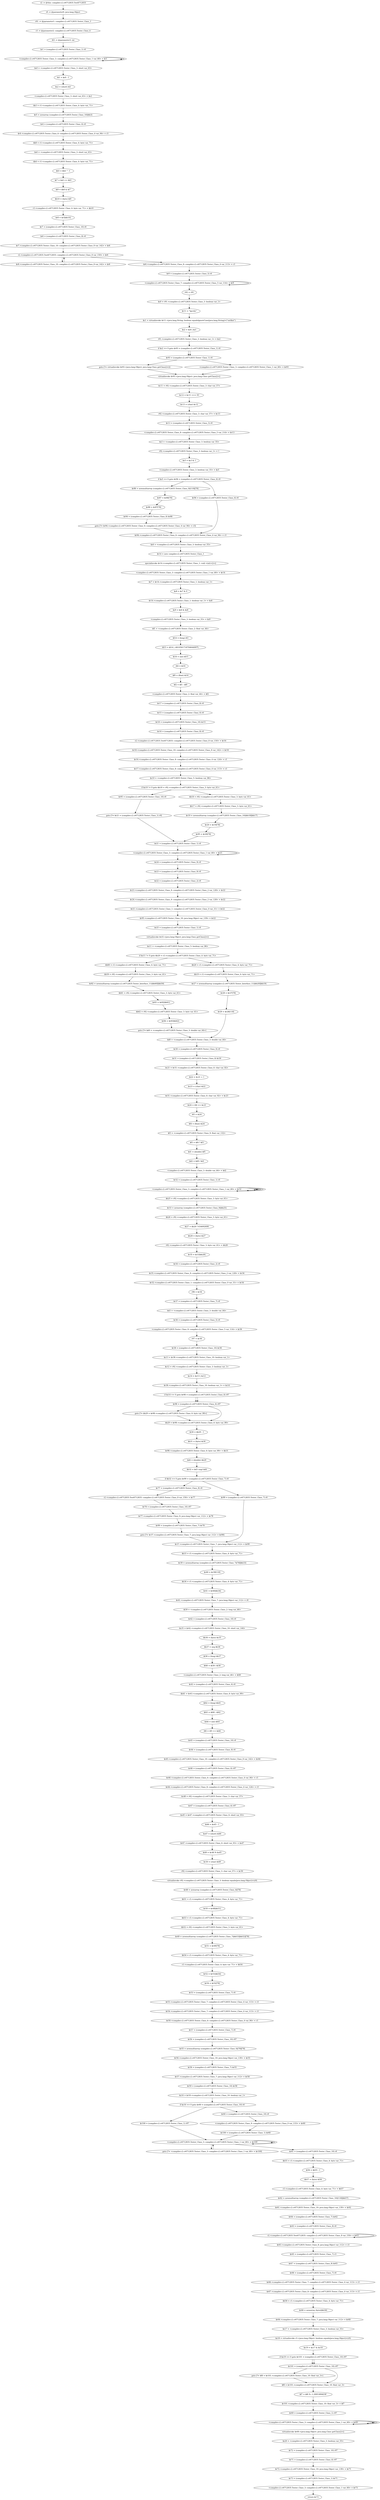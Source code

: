 digraph "unitGraph" {
    "r2 := @this: compiler.c2.cr6712835.Test6712835"
    "r0 := @parameter0: java.lang.Object"
    "r91 := @parameter1: compiler.c2.cr6712835.Tester_Class_3"
    "r3 := @parameter2: compiler.c2.cr6712835.Tester_Class_4"
    "i63 := @parameter3: int"
    "$r1 = (compiler.c2.cr6712835.Tester_Class_1) r0"
    "<compiler.c2.cr6712835.Tester_Class_3: compiler.c2.cr6712835.Tester_Class_1 var_60> = $r1"
    "$s0 = <compiler.c2.cr6712835.Tester_Class_3: short var_63>"
    "$i1 = $s0 - 1"
    "$s2 = (short) $i1"
    "<compiler.c2.cr6712835.Tester_Class_3: short var_63> = $s2"
    "$b3 = r3.<compiler.c2.cr6712835.Tester_Class_4: byte var_71>"
    "$r5 = newarray (compiler.c2.cr6712835.Tester_Class_10)[$b3]"
    "$r4 = (compiler.c2.cr6712835.Tester_Class_6) r0"
    "$r4.<compiler.c2.cr6712835.Tester_Class_6: compiler.c2.cr6712835.Tester_Class_4 var_94> = r3"
    "$b8 = r3.<compiler.c2.cr6712835.Tester_Class_4: byte var_71>"
    "$s6 = <compiler.c2.cr6712835.Tester_Class_3: short var_63>"
    "$b4 = r3.<compiler.c2.cr6712835.Tester_Class_4: byte var_71>"
    "$b5 = $b4 ^ -1"
    "$i7 = $s6 << $b5"
    "$i9 = $b8 & $i7"
    "$b10 = (byte) $i9"
    "r3.<compiler.c2.cr6712835.Tester_Class_4: byte var_71> = $b10"
    "$r8 = $r5[$b10]"
    "$r7 = (compiler.c2.cr6712835.Tester_Class_10) r0"
    "$r6 = (compiler.c2.cr6712835.Tester_Class_8) r0"
    "$r7.<compiler.c2.cr6712835.Tester_Class_10: compiler.c2.cr6712835.Tester_Class_8 var_142> = $r6"
    "r2.<compiler.c2.cr6712835.Test6712835: compiler.c2.cr6712835.Tester_Class_8 var_150> = $r6"
    "$r8.<compiler.c2.cr6712835.Tester_Class_10: compiler.c2.cr6712835.Tester_Class_8 var_142> = $r6"
    "$r6.<compiler.c2.cr6712835.Tester_Class_8: compiler.c2.cr6712835.Tester_Class_4 var_113> = r3"
    "$r9 = (compiler.c2.cr6712835.Tester_Class_5) r0"
    "<compiler.c2.cr6712835.Tester_Class_7: compiler.c2.cr6712835.Tester_Class_5 var_114> = $r9"
    "r92 = r91"
    "$z0 = r91.<compiler.c2.cr6712835.Tester_Class_3: boolean var_1>"
    "$r11 = \"lgcrda\""
    "$z1 = virtualinvoke $r11.<java.lang.String: boolean equalsIgnoreCase(java.lang.String)>(\"ontlkst\")"
    "$z2 = $z0 | $z1"
    "r91.<compiler.c2.cr6712835.Tester_Class_3: boolean var_1> = $z2"
    "if $z2 == 0 goto $r93 = (compiler.c2.cr6712835.Tester_Class_1) r0"
    "$r93 = (compiler.c2.cr6712835.Tester_Class_1) r0"
    "goto [?= virtualinvoke $r93.<java.lang.Object: java.lang.Class getClass()>()]"
    "<compiler.c2.cr6712835.Tester_Class_3: compiler.c2.cr6712835.Tester_Class_1 var_60> = $r93"
    "virtualinvoke $r93.<java.lang.Object: java.lang.Class getClass()>()"
    "$c11 = r92.<compiler.c2.cr6712835.Tester_Class_3: char var_57>"
    "$c12 = $c11 >>> 93"
    "$c13 = (char) $c12"
    "r92.<compiler.c2.cr6712835.Tester_Class_3: char var_57> = $c13"
    "$r13 = (compiler.c2.cr6712835.Tester_Class_5) r0"
    "<compiler.c2.cr6712835.Tester_Class_8: compiler.c2.cr6712835.Tester_Class_5 var_114> = $r13"
    "$z3 = <compiler.c2.cr6712835.Tester_Class_3: boolean var_55>"
    "r92.<compiler.c2.cr6712835.Tester_Class_3: boolean var_1> = 1"
    "$z5 = $z3 & 1"
    "<compiler.c2.cr6712835.Tester_Class_3: boolean var_55> = $z5"
    "if $z5 == 0 goto $r94 = (compiler.c2.cr6712835.Tester_Class_6) r0"
    "$r86 = newmultiarray (compiler.c2.cr6712835.Tester_Class_0)[118][78]"
    "$r87 = $r86[78]"
    "$r88 = $r87[78]"
    "$r94 = (compiler.c2.cr6712835.Tester_Class_6) $r88"
    "goto [?= $r94.<compiler.c2.cr6712835.Tester_Class_6: compiler.c2.cr6712835.Tester_Class_4 var_94> = r3]"
    "$r94 = (compiler.c2.cr6712835.Tester_Class_6) r0"
    "$r94.<compiler.c2.cr6712835.Tester_Class_6: compiler.c2.cr6712835.Tester_Class_4 var_94> = r3"
    "$z6 = <compiler.c2.cr6712835.Tester_Class_3: boolean var_55>"
    "$r14 = new compiler.c2.cr6712835.Tester_Class_1"
    "specialinvoke $r14.<compiler.c2.cr6712835.Tester_Class_1: void <init>()>()"
    "<compiler.c2.cr6712835.Tester_Class_3: compiler.c2.cr6712835.Tester_Class_1 var_60> = $r14"
    "$z7 = $r14.<compiler.c2.cr6712835.Tester_Class_1: boolean var_1>"
    "$z8 = $z7 & 0"
    "$r14.<compiler.c2.cr6712835.Tester_Class_1: boolean var_1> = $z8"
    "$z9 = $z6 & $z8"
    "<compiler.c2.cr6712835.Tester_Class_3: boolean var_55> = $z9"
    "$f1 = <compiler.c2.cr6712835.Tester_Class_2: float var_44>"
    "$l14 = (long) i63"
    "$l15 = $l14 | -6610561718704644097L"
    "$i16 = (int) $l15"
    "i64 = $i16"
    "$f0 = (float) $i16"
    "$f2 = $f1 - $f0"
    "<compiler.c2.cr6712835.Tester_Class_2: float var_44> = $f2"
    "$r17 = (compiler.c2.cr6712835.Tester_Class_8) r0"
    "$r15 = (compiler.c2.cr6712835.Tester_Class_0) r0"
    "$r18 = (compiler.c2.cr6712835.Tester_Class_10) $r15"
    "$r16 = (compiler.c2.cr6712835.Tester_Class_8) r0"
    "r2.<compiler.c2.cr6712835.Test6712835: compiler.c2.cr6712835.Tester_Class_8 var_150> = $r16"
    "$r18.<compiler.c2.cr6712835.Tester_Class_10: compiler.c2.cr6712835.Tester_Class_8 var_142> = $r16"
    "$r16.<compiler.c2.cr6712835.Tester_Class_8: compiler.c2.cr6712835.Tester_Class_4 var_124> = r3"
    "$r17.<compiler.c2.cr6712835.Tester_Class_8: compiler.c2.cr6712835.Tester_Class_4 var_113> = r3"
    "$z10 = <compiler.c2.cr6712835.Tester_Class_5: boolean var_86>"
    "if $z10 != 0 goto $b18 = r92.<compiler.c2.cr6712835.Tester_Class_3: byte var_61>"
    "$r95 = (compiler.c2.cr6712835.Tester_Class_10) r0"
    "goto [?= $r21 = (compiler.c2.cr6712835.Tester_Class_1) r0]"
    "$b18 = r92.<compiler.c2.cr6712835.Tester_Class_3: byte var_61>"
    "$b17 = r92.<compiler.c2.cr6712835.Tester_Class_3: byte var_61>"
    "$r19 = newmultiarray (compiler.c2.cr6712835.Tester_Class_10)[$b18][$b17]"
    "$r20 = $r19[78]"
    "$r95 = $r20[78]"
    "$r21 = (compiler.c2.cr6712835.Tester_Class_1) r0"
    "<compiler.c2.cr6712835.Tester_Class_3: compiler.c2.cr6712835.Tester_Class_1 var_60> = $r21"
    "$r24 = (compiler.c2.cr6712835.Tester_Class_9) r0"
    "$r23 = (compiler.c2.cr6712835.Tester_Class_9) r0"
    "$r22 = (compiler.c2.cr6712835.Tester_Class_2) r0"
    "$r23.<compiler.c2.cr6712835.Tester_Class_9: compiler.c2.cr6712835.Tester_Class_2 var_128> = $r22"
    "$r24.<compiler.c2.cr6712835.Tester_Class_9: compiler.c2.cr6712835.Tester_Class_2 var_128> = $r22"
    "$r21.<compiler.c2.cr6712835.Tester_Class_1: compiler.c2.cr6712835.Tester_Class_0 var_31> = $r22"
    "$r95.<compiler.c2.cr6712835.Tester_Class_10: java.lang.Object var_139> = $r22"
    "$r25 = (compiler.c2.cr6712835.Tester_Class_1) r0"
    "virtualinvoke $r25.<java.lang.Object: java.lang.Class getClass()>()"
    "$z11 = <compiler.c2.cr6712835.Tester_Class_5: boolean var_86>"
    "if $z11 != 0 goto $b20 = r3.<compiler.c2.cr6712835.Tester_Class_4: byte var_71>"
    "$b60 = r3.<compiler.c2.cr6712835.Tester_Class_4: byte var_71>"
    "$b59 = r92.<compiler.c2.cr6712835.Tester_Class_3: byte var_61>"
    "$r82 = newmultiarray (compiler.c2.cr6712835.Tester_Interface_11)[$b60][$b59]"
    "$b61 = r92.<compiler.c2.cr6712835.Tester_Class_3: byte var_61>"
    "$r83 = $r82[$b61]"
    "$b62 = r92.<compiler.c2.cr6712835.Tester_Class_3: byte var_61>"
    "$r84 = $r83[$b62]"
    "goto [?= $d0 = <compiler.c2.cr6712835.Tester_Class_3: double var_64>]"
    "$b20 = r3.<compiler.c2.cr6712835.Tester_Class_4: byte var_71>"
    "$b19 = r3.<compiler.c2.cr6712835.Tester_Class_4: byte var_71>"
    "$r27 = newmultiarray (compiler.c2.cr6712835.Tester_Interface_11)[$b20][$b19]"
    "$r28 = $r27[78]"
    "$r29 = $r28[118]"
    "$d0 = <compiler.c2.cr6712835.Tester_Class_3: double var_64>"
    "$r30 = (compiler.c2.cr6712835.Tester_Class_0) r0"
    "$r31 = (compiler.c2.cr6712835.Tester_Class_6) $r30"
    "$c21 = $r31.<compiler.c2.cr6712835.Tester_Class_6: char var_92>"
    "$i22 = $c21 + 1"
    "$c23 = (char) $i22"
    "$r31.<compiler.c2.cr6712835.Tester_Class_6: char var_92> = $c23"
    "$i24 = i64 >> $c23"
    "i65 = $i24"
    "$f4 = (float) $i24"
    "$f3 = <compiler.c2.cr6712835.Tester_Class_9: float var_132>"
    "$f5 = $f4 * $f3"
    "$d1 = (double) $f5"
    "$d2 = $d0 / $d1"
    "<compiler.c2.cr6712835.Tester_Class_3: double var_64> = $d2"
    "$r32 = (compiler.c2.cr6712835.Tester_Class_1) r0"
    "<compiler.c2.cr6712835.Tester_Class_3: compiler.c2.cr6712835.Tester_Class_1 var_60> = $r32"
    "$b25 = r92.<compiler.c2.cr6712835.Tester_Class_3: byte var_61>"
    "$r33 = newarray (compiler.c2.cr6712835.Tester_Class_9)[$b25]"
    "$b26 = r92.<compiler.c2.cr6712835.Tester_Class_3: byte var_61>"
    "$i27 = $b26 * 634692606"
    "$b28 = (byte) $i27"
    "r92.<compiler.c2.cr6712835.Tester_Class_3: byte var_61> = $b28"
    "$r35 = $r33[$b28]"
    "$r34 = (compiler.c2.cr6712835.Tester_Class_2) r0"
    "$r35.<compiler.c2.cr6712835.Tester_Class_9: compiler.c2.cr6712835.Tester_Class_2 var_128> = $r34"
    "$r32.<compiler.c2.cr6712835.Tester_Class_1: compiler.c2.cr6712835.Tester_Class_0 var_31> = $r34"
    "r96 = $r34"
    "$r37 = (compiler.c2.cr6712835.Tester_Class_7) r0"
    "$d3 = <compiler.c2.cr6712835.Tester_Class_3: double var_64>"
    "$r36 = (compiler.c2.cr6712835.Tester_Class_5) r0"
    "<compiler.c2.cr6712835.Tester_Class_8: compiler.c2.cr6712835.Tester_Class_5 var_114> = $r36"
    "r97 = $r36"
    "$r38 = (compiler.c2.cr6712835.Tester_Class_10) $r36"
    "$z13 = $r38.<compiler.c2.cr6712835.Tester_Class_10: boolean var_1>"
    "$z12 = r92.<compiler.c2.cr6712835.Tester_Class_3: boolean var_1>"
    "$z14 = $z13 | $z12"
    "$r38.<compiler.c2.cr6712835.Tester_Class_10: boolean var_1> = $z14"
    "if $z14 == 0 goto $r98 = (compiler.c2.cr6712835.Tester_Class_6) r97"
    "$r98 = (compiler.c2.cr6712835.Tester_Class_6) r97"
    "goto [?= $b29 = $r98.<compiler.c2.cr6712835.Tester_Class_6: byte var_99>]"
    "$b29 = $r98.<compiler.c2.cr6712835.Tester_Class_6: byte var_99>"
    "$i30 = $b29 - 1"
    "$b31 = (byte) $i30"
    "$r98.<compiler.c2.cr6712835.Tester_Class_6: byte var_99> = $b31"
    "$d4 = (double) $b29"
    "$b32 = $d3 cmpl $d4"
    "if $b32 == 0 goto $r99 = (compiler.c2.cr6712835.Tester_Class_7) r0"
    "$r77 = (compiler.c2.cr6712835.Tester_Class_8) r0"
    "r2.<compiler.c2.cr6712835.Test6712835: compiler.c2.cr6712835.Tester_Class_8 var_150> = $r77"
    "$r78 = (compiler.c2.cr6712835.Tester_Class_10) r97"
    "$r77.<compiler.c2.cr6712835.Tester_Class_8: java.lang.Object var_112> = $r78"
    "$r99 = (compiler.c2.cr6712835.Tester_Class_7) $r78"
    "goto [?= $r37.<compiler.c2.cr6712835.Tester_Class_7: java.lang.Object var_112> = $r99]"
    "$r99 = (compiler.c2.cr6712835.Tester_Class_7) r0"
    "$r37.<compiler.c2.cr6712835.Tester_Class_7: java.lang.Object var_112> = $r99"
    "$b33 = r3.<compiler.c2.cr6712835.Tester_Class_4: byte var_71>"
    "$r39 = newmultiarray (compiler.c2.cr6712835.Tester_Class_7)[78][$b33]"
    "$r40 = $r39[118]"
    "$b34 = r3.<compiler.c2.cr6712835.Tester_Class_4: byte var_71>"
    "$r41 = $r40[$b34]"
    "$r41.<compiler.c2.cr6712835.Tester_Class_7: java.lang.Object var_112> = r0"
    "$l39 = <compiler.c2.cr6712835.Tester_Class_2: long var_46>"
    "$r42 = (compiler.c2.cr6712835.Tester_Class_10) r0"
    "$s35 = $r42.<compiler.c2.cr6712835.Tester_Class_10: short var_144>"
    "$b36 = (byte) $s35"
    "$b37 = neg $b36"
    "$l38 = (long) $b37"
    "$l40 = $l39 / $l38"
    "<compiler.c2.cr6712835.Tester_Class_2: long var_46> = $l40"
    "$r43 = (compiler.c2.cr6712835.Tester_Class_6) r0"
    "$b41 = $r43.<compiler.c2.cr6712835.Tester_Class_6: byte var_99>"
    "$l42 = (long) $b41"
    "$l43 = $l40 - $l42"
    "$i44 = (int) $l43"
    "i66 = i65 << $i44"
    "$r45 = (compiler.c2.cr6712835.Tester_Class_10) r0"
    "$r44 = (compiler.c2.cr6712835.Tester_Class_8) r0"
    "$r45.<compiler.c2.cr6712835.Tester_Class_10: compiler.c2.cr6712835.Tester_Class_8 var_142> = $r44"
    "$r46 = (compiler.c2.cr6712835.Tester_Class_6) r97"
    "$r46.<compiler.c2.cr6712835.Tester_Class_6: compiler.c2.cr6712835.Tester_Class_4 var_94> = r3"
    "$r44.<compiler.c2.cr6712835.Tester_Class_8: compiler.c2.cr6712835.Tester_Class_4 var_124> = r3"
    "$c48 = r92.<compiler.c2.cr6712835.Tester_Class_3: char var_57>"
    "$r47 = (compiler.c2.cr6712835.Tester_Class_6) r97"
    "$s45 = $r47.<compiler.c2.cr6712835.Tester_Class_6: short var_93>"
    "$i46 = $s45 - 1"
    "$s47 = (short) $i46"
    "$r47.<compiler.c2.cr6712835.Tester_Class_6: short var_93> = $s47"
    "$i49 = $c48 % $s45"
    "$c50 = (char) $i49"
    "r92.<compiler.c2.cr6712835.Tester_Class_3: char var_57> = $c50"
    "virtualinvoke r92.<compiler.c2.cr6712835.Tester_Class_3: boolean equals(java.lang.Object)>(r0)"
    "$r48 = newarray (compiler.c2.cr6712835.Tester_Class_6)[78]"
    "$b51 = r3.<compiler.c2.cr6712835.Tester_Class_4: byte var_71>"
    "$r50 = $r48[$b51]"
    "$b53 = r3.<compiler.c2.cr6712835.Tester_Class_4: byte var_71>"
    "$b52 = r92.<compiler.c2.cr6712835.Tester_Class_3: byte var_61>"
    "$r49 = newmultiarray (compiler.c2.cr6712835.Tester_Class_7)[$b53][$b52][78]"
    "$r51 = $r49[78]"
    "$b54 = r3.<compiler.c2.cr6712835.Tester_Class_4: byte var_71>"
    "r3.<compiler.c2.cr6712835.Tester_Class_4: byte var_71> = $b54"
    "$r52 = $r51[$b54]"
    "$r54 = $r52[78]"
    "$r53 = (compiler.c2.cr6712835.Tester_Class_7) r0"
    "$r53.<compiler.c2.cr6712835.Tester_Class_7: compiler.c2.cr6712835.Tester_Class_4 var_113> = r3"
    "$r54.<compiler.c2.cr6712835.Tester_Class_7: compiler.c2.cr6712835.Tester_Class_4 var_113> = r3"
    "$r50.<compiler.c2.cr6712835.Tester_Class_6: compiler.c2.cr6712835.Tester_Class_4 var_94> = r3"
    "$r57 = (compiler.c2.cr6712835.Tester_Class_7) r0"
    "$r56 = (compiler.c2.cr6712835.Tester_Class_10) r97"
    "$r55 = newmultiarray (compiler.c2.cr6712835.Tester_Class_6)[78][78]"
    "$r56.<compiler.c2.cr6712835.Tester_Class_10: java.lang.Object var_139> = $r55"
    "$r58 = (compiler.c2.cr6712835.Tester_Class_7) $r55"
    "$r57.<compiler.c2.cr6712835.Tester_Class_7: java.lang.Object var_112> = $r58"
    "$r59 = (compiler.c2.cr6712835.Tester_Class_10) $r58"
    "$z16 = $r59.<compiler.c2.cr6712835.Tester_Class_10: boolean var_1>"
    "if $z16 == 0 goto $r60 = (compiler.c2.cr6712835.Tester_Class_10) r0"
    "$r100 = (compiler.c2.cr6712835.Tester_Class_1) r97"
    "<compiler.c2.cr6712835.Tester_Class_3: compiler.c2.cr6712835.Tester_Class_1 var_60> = $r100"
    "goto [?= <compiler.c2.cr6712835.Tester_Class_3: compiler.c2.cr6712835.Tester_Class_1 var_60> = $r100]"
    "$r60 = (compiler.c2.cr6712835.Tester_Class_10) r0"
    "<compiler.c2.cr6712835.Tester_Class_9: compiler.c2.cr6712835.Tester_Class_0 var_133> = $r60"
    "$r100 = (compiler.c2.cr6712835.Tester_Class_1) $r60"
    "$r61 = (compiler.c2.cr6712835.Tester_Class_10) r0"
    "$b55 = r3.<compiler.c2.cr6712835.Tester_Class_4: byte var_71>"
    "$i56 = $b55 - 1"
    "$b57 = (byte) $i56"
    "r3.<compiler.c2.cr6712835.Tester_Class_4: byte var_71> = $b57"
    "$r62 = newmultiarray (compiler.c2.cr6712835.Tester_Class_10)[118][$b57]"
    "$r61.<compiler.c2.cr6712835.Tester_Class_10: java.lang.Object var_139> = $r62"
    "$r64 = (compiler.c2.cr6712835.Tester_Class_7) $r62"
    "$r63 = (compiler.c2.cr6712835.Tester_Class_8) r0"
    "r2.<compiler.c2.cr6712835.Test6712835: compiler.c2.cr6712835.Tester_Class_8 var_150> = $r63"
    "$r63.<compiler.c2.cr6712835.Tester_Class_8: java.lang.Object var_112> = r3"
    "$r65 = (compiler.c2.cr6712835.Tester_Class_7) r3"
    "$r67 = (compiler.c2.cr6712835.Tester_Class_8) $r65"
    "$r66 = (compiler.c2.cr6712835.Tester_Class_7) r0"
    "$r66.<compiler.c2.cr6712835.Tester_Class_7: compiler.c2.cr6712835.Tester_Class_4 var_113> = r3"
    "$r67.<compiler.c2.cr6712835.Tester_Class_8: compiler.c2.cr6712835.Tester_Class_4 var_113> = r3"
    "$b58 = r3.<compiler.c2.cr6712835.Tester_Class_4: byte var_71>"
    "$r68 = newarray (byte)[$b58]"
    "$r64.<compiler.c2.cr6712835.Tester_Class_7: java.lang.Object var_112> = $r68"
    "$z17 = <compiler.c2.cr6712835.Tester_Class_3: boolean var_55>"
    "$z18 = virtualinvoke r3.<java.lang.Object: boolean equals(java.lang.Object)>(r0)"
    "$z19 = $z17 & $z18"
    "if $z19 == 0 goto $r101 = (compiler.c2.cr6712835.Tester_Class_10) r97"
    "$r101 = (compiler.c2.cr6712835.Tester_Class_10) r97"
    "goto [?= $f6 = $r101.<compiler.c2.cr6712835.Tester_Class_10: float var_3>]"
    "$f6 = $r101.<compiler.c2.cr6712835.Tester_Class_10: float var_3>"
    "$f7 = $f6 % -1.29953894E9F"
    "$r101.<compiler.c2.cr6712835.Tester_Class_10: float var_3> = $f7"
    "$r69 = (compiler.c2.cr6712835.Tester_Class_1) r97"
    "<compiler.c2.cr6712835.Tester_Class_3: compiler.c2.cr6712835.Tester_Class_1 var_60> = $r69"
    "virtualinvoke $r69.<java.lang.Object: java.lang.Class getClass()>()"
    "$z20 = <compiler.c2.cr6712835.Tester_Class_3: boolean var_55>"
    "$r72 = (compiler.c2.cr6712835.Tester_Class_10) r97"
    "$r71 = (compiler.c2.cr6712835.Tester_Class_6) r97"
    "$r72.<compiler.c2.cr6712835.Tester_Class_10: java.lang.Object var_139> = $r71"
    "$r73 = (compiler.c2.cr6712835.Tester_Class_1) $r71"
    "<compiler.c2.cr6712835.Tester_Class_3: compiler.c2.cr6712835.Tester_Class_1 var_60> = $r73"
    "return $r73"
    "r2 := @this: compiler.c2.cr6712835.Test6712835"->"r0 := @parameter0: java.lang.Object";
    "r0 := @parameter0: java.lang.Object"->"r91 := @parameter1: compiler.c2.cr6712835.Tester_Class_3";
    "r91 := @parameter1: compiler.c2.cr6712835.Tester_Class_3"->"r3 := @parameter2: compiler.c2.cr6712835.Tester_Class_4";
    "r3 := @parameter2: compiler.c2.cr6712835.Tester_Class_4"->"i63 := @parameter3: int";
    "i63 := @parameter3: int"->"$r1 = (compiler.c2.cr6712835.Tester_Class_1) r0";
    "$r1 = (compiler.c2.cr6712835.Tester_Class_1) r0"->"<compiler.c2.cr6712835.Tester_Class_3: compiler.c2.cr6712835.Tester_Class_1 var_60> = $r1";
    "<compiler.c2.cr6712835.Tester_Class_3: compiler.c2.cr6712835.Tester_Class_1 var_60> = $r1"->"<compiler.c2.cr6712835.Tester_Class_3: compiler.c2.cr6712835.Tester_Class_1 var_60> = $r1";
    "<compiler.c2.cr6712835.Tester_Class_3: compiler.c2.cr6712835.Tester_Class_1 var_60> = $r1"->"<compiler.c2.cr6712835.Tester_Class_3: compiler.c2.cr6712835.Tester_Class_1 var_60> = $r1";
    "<compiler.c2.cr6712835.Tester_Class_3: compiler.c2.cr6712835.Tester_Class_1 var_60> = $r1"->"$s0 = <compiler.c2.cr6712835.Tester_Class_3: short var_63>";
    "$s0 = <compiler.c2.cr6712835.Tester_Class_3: short var_63>"->"$i1 = $s0 - 1";
    "$i1 = $s0 - 1"->"$s2 = (short) $i1";
    "$s2 = (short) $i1"->"<compiler.c2.cr6712835.Tester_Class_3: short var_63> = $s2";
    "<compiler.c2.cr6712835.Tester_Class_3: short var_63> = $s2"->"$b3 = r3.<compiler.c2.cr6712835.Tester_Class_4: byte var_71>";
    "$b3 = r3.<compiler.c2.cr6712835.Tester_Class_4: byte var_71>"->"$r5 = newarray (compiler.c2.cr6712835.Tester_Class_10)[$b3]";
    "$r5 = newarray (compiler.c2.cr6712835.Tester_Class_10)[$b3]"->"$r4 = (compiler.c2.cr6712835.Tester_Class_6) r0";
    "$r4 = (compiler.c2.cr6712835.Tester_Class_6) r0"->"$r4.<compiler.c2.cr6712835.Tester_Class_6: compiler.c2.cr6712835.Tester_Class_4 var_94> = r3";
    "$r4.<compiler.c2.cr6712835.Tester_Class_6: compiler.c2.cr6712835.Tester_Class_4 var_94> = r3"->"$b8 = r3.<compiler.c2.cr6712835.Tester_Class_4: byte var_71>";
    "$b8 = r3.<compiler.c2.cr6712835.Tester_Class_4: byte var_71>"->"$s6 = <compiler.c2.cr6712835.Tester_Class_3: short var_63>";
    "$s6 = <compiler.c2.cr6712835.Tester_Class_3: short var_63>"->"$b4 = r3.<compiler.c2.cr6712835.Tester_Class_4: byte var_71>";
    "$b4 = r3.<compiler.c2.cr6712835.Tester_Class_4: byte var_71>"->"$b5 = $b4 ^ -1";
    "$b5 = $b4 ^ -1"->"$i7 = $s6 << $b5";
    "$i7 = $s6 << $b5"->"$i9 = $b8 & $i7";
    "$i9 = $b8 & $i7"->"$b10 = (byte) $i9";
    "$b10 = (byte) $i9"->"r3.<compiler.c2.cr6712835.Tester_Class_4: byte var_71> = $b10";
    "r3.<compiler.c2.cr6712835.Tester_Class_4: byte var_71> = $b10"->"$r8 = $r5[$b10]";
    "$r8 = $r5[$b10]"->"$r7 = (compiler.c2.cr6712835.Tester_Class_10) r0";
    "$r7 = (compiler.c2.cr6712835.Tester_Class_10) r0"->"$r6 = (compiler.c2.cr6712835.Tester_Class_8) r0";
    "$r6 = (compiler.c2.cr6712835.Tester_Class_8) r0"->"$r7.<compiler.c2.cr6712835.Tester_Class_10: compiler.c2.cr6712835.Tester_Class_8 var_142> = $r6";
    "$r7.<compiler.c2.cr6712835.Tester_Class_10: compiler.c2.cr6712835.Tester_Class_8 var_142> = $r6"->"r2.<compiler.c2.cr6712835.Test6712835: compiler.c2.cr6712835.Tester_Class_8 var_150> = $r6";
    "r2.<compiler.c2.cr6712835.Test6712835: compiler.c2.cr6712835.Tester_Class_8 var_150> = $r6"->"$r8.<compiler.c2.cr6712835.Tester_Class_10: compiler.c2.cr6712835.Tester_Class_8 var_142> = $r6";
    "$r8.<compiler.c2.cr6712835.Tester_Class_10: compiler.c2.cr6712835.Tester_Class_8 var_142> = $r6"->"r2.<compiler.c2.cr6712835.Test6712835: compiler.c2.cr6712835.Tester_Class_8 var_150> = $r6";
    "r2.<compiler.c2.cr6712835.Test6712835: compiler.c2.cr6712835.Tester_Class_8 var_150> = $r6"->"$r6.<compiler.c2.cr6712835.Tester_Class_8: compiler.c2.cr6712835.Tester_Class_4 var_113> = r3";
    "$r6.<compiler.c2.cr6712835.Tester_Class_8: compiler.c2.cr6712835.Tester_Class_4 var_113> = r3"->"$r9 = (compiler.c2.cr6712835.Tester_Class_5) r0";
    "$r9 = (compiler.c2.cr6712835.Tester_Class_5) r0"->"<compiler.c2.cr6712835.Tester_Class_7: compiler.c2.cr6712835.Tester_Class_5 var_114> = $r9";
    "<compiler.c2.cr6712835.Tester_Class_7: compiler.c2.cr6712835.Tester_Class_5 var_114> = $r9"->"<compiler.c2.cr6712835.Tester_Class_7: compiler.c2.cr6712835.Tester_Class_5 var_114> = $r9";
    "<compiler.c2.cr6712835.Tester_Class_7: compiler.c2.cr6712835.Tester_Class_5 var_114> = $r9"->"r92 = r91";
    "r92 = r91"->"$z0 = r91.<compiler.c2.cr6712835.Tester_Class_3: boolean var_1>";
    "$z0 = r91.<compiler.c2.cr6712835.Tester_Class_3: boolean var_1>"->"$r11 = \"lgcrda\"";
    "$r11 = \"lgcrda\""->"$z1 = virtualinvoke $r11.<java.lang.String: boolean equalsIgnoreCase(java.lang.String)>(\"ontlkst\")";
    "$z1 = virtualinvoke $r11.<java.lang.String: boolean equalsIgnoreCase(java.lang.String)>(\"ontlkst\")"->"$z2 = $z0 | $z1";
    "$z2 = $z0 | $z1"->"r91.<compiler.c2.cr6712835.Tester_Class_3: boolean var_1> = $z2";
    "r91.<compiler.c2.cr6712835.Tester_Class_3: boolean var_1> = $z2"->"if $z2 == 0 goto $r93 = (compiler.c2.cr6712835.Tester_Class_1) r0";
    "if $z2 == 0 goto $r93 = (compiler.c2.cr6712835.Tester_Class_1) r0"->"$r93 = (compiler.c2.cr6712835.Tester_Class_1) r0";
    "if $z2 == 0 goto $r93 = (compiler.c2.cr6712835.Tester_Class_1) r0"->"$r93 = (compiler.c2.cr6712835.Tester_Class_1) r0";
    "$r93 = (compiler.c2.cr6712835.Tester_Class_1) r0"->"goto [?= virtualinvoke $r93.<java.lang.Object: java.lang.Class getClass()>()]";
    "goto [?= virtualinvoke $r93.<java.lang.Object: java.lang.Class getClass()>()]"->"virtualinvoke $r93.<java.lang.Object: java.lang.Class getClass()>()";
    "$r93 = (compiler.c2.cr6712835.Tester_Class_1) r0"->"<compiler.c2.cr6712835.Tester_Class_3: compiler.c2.cr6712835.Tester_Class_1 var_60> = $r93";
    "<compiler.c2.cr6712835.Tester_Class_3: compiler.c2.cr6712835.Tester_Class_1 var_60> = $r93"->"virtualinvoke $r93.<java.lang.Object: java.lang.Class getClass()>()";
    "virtualinvoke $r93.<java.lang.Object: java.lang.Class getClass()>()"->"$c11 = r92.<compiler.c2.cr6712835.Tester_Class_3: char var_57>";
    "$c11 = r92.<compiler.c2.cr6712835.Tester_Class_3: char var_57>"->"$c12 = $c11 >>> 93";
    "$c12 = $c11 >>> 93"->"$c13 = (char) $c12";
    "$c13 = (char) $c12"->"r92.<compiler.c2.cr6712835.Tester_Class_3: char var_57> = $c13";
    "r92.<compiler.c2.cr6712835.Tester_Class_3: char var_57> = $c13"->"$r13 = (compiler.c2.cr6712835.Tester_Class_5) r0";
    "$r13 = (compiler.c2.cr6712835.Tester_Class_5) r0"->"<compiler.c2.cr6712835.Tester_Class_8: compiler.c2.cr6712835.Tester_Class_5 var_114> = $r13";
    "<compiler.c2.cr6712835.Tester_Class_8: compiler.c2.cr6712835.Tester_Class_5 var_114> = $r13"->"$z3 = <compiler.c2.cr6712835.Tester_Class_3: boolean var_55>";
    "$z3 = <compiler.c2.cr6712835.Tester_Class_3: boolean var_55>"->"r92.<compiler.c2.cr6712835.Tester_Class_3: boolean var_1> = 1";
    "r92.<compiler.c2.cr6712835.Tester_Class_3: boolean var_1> = 1"->"$z5 = $z3 & 1";
    "$z5 = $z3 & 1"->"<compiler.c2.cr6712835.Tester_Class_3: boolean var_55> = $z5";
    "<compiler.c2.cr6712835.Tester_Class_3: boolean var_55> = $z5"->"if $z5 == 0 goto $r94 = (compiler.c2.cr6712835.Tester_Class_6) r0";
    "if $z5 == 0 goto $r94 = (compiler.c2.cr6712835.Tester_Class_6) r0"->"$r86 = newmultiarray (compiler.c2.cr6712835.Tester_Class_0)[118][78]";
    "if $z5 == 0 goto $r94 = (compiler.c2.cr6712835.Tester_Class_6) r0"->"$r94 = (compiler.c2.cr6712835.Tester_Class_6) r0";
    "$r86 = newmultiarray (compiler.c2.cr6712835.Tester_Class_0)[118][78]"->"$r87 = $r86[78]";
    "$r87 = $r86[78]"->"$r88 = $r87[78]";
    "$r88 = $r87[78]"->"$r94 = (compiler.c2.cr6712835.Tester_Class_6) $r88";
    "$r94 = (compiler.c2.cr6712835.Tester_Class_6) $r88"->"goto [?= $r94.<compiler.c2.cr6712835.Tester_Class_6: compiler.c2.cr6712835.Tester_Class_4 var_94> = r3]";
    "goto [?= $r94.<compiler.c2.cr6712835.Tester_Class_6: compiler.c2.cr6712835.Tester_Class_4 var_94> = r3]"->"$r94.<compiler.c2.cr6712835.Tester_Class_6: compiler.c2.cr6712835.Tester_Class_4 var_94> = r3";
    "$r94 = (compiler.c2.cr6712835.Tester_Class_6) r0"->"$r94.<compiler.c2.cr6712835.Tester_Class_6: compiler.c2.cr6712835.Tester_Class_4 var_94> = r3";
    "$r94.<compiler.c2.cr6712835.Tester_Class_6: compiler.c2.cr6712835.Tester_Class_4 var_94> = r3"->"$z6 = <compiler.c2.cr6712835.Tester_Class_3: boolean var_55>";
    "$z6 = <compiler.c2.cr6712835.Tester_Class_3: boolean var_55>"->"$r14 = new compiler.c2.cr6712835.Tester_Class_1";
    "$r14 = new compiler.c2.cr6712835.Tester_Class_1"->"specialinvoke $r14.<compiler.c2.cr6712835.Tester_Class_1: void <init>()>()";
    "specialinvoke $r14.<compiler.c2.cr6712835.Tester_Class_1: void <init>()>()"->"<compiler.c2.cr6712835.Tester_Class_3: compiler.c2.cr6712835.Tester_Class_1 var_60> = $r14";
    "<compiler.c2.cr6712835.Tester_Class_3: compiler.c2.cr6712835.Tester_Class_1 var_60> = $r14"->"$z7 = $r14.<compiler.c2.cr6712835.Tester_Class_1: boolean var_1>";
    "$z7 = $r14.<compiler.c2.cr6712835.Tester_Class_1: boolean var_1>"->"$z8 = $z7 & 0";
    "$z8 = $z7 & 0"->"$r14.<compiler.c2.cr6712835.Tester_Class_1: boolean var_1> = $z8";
    "$r14.<compiler.c2.cr6712835.Tester_Class_1: boolean var_1> = $z8"->"$z9 = $z6 & $z8";
    "$z9 = $z6 & $z8"->"<compiler.c2.cr6712835.Tester_Class_3: boolean var_55> = $z9";
    "<compiler.c2.cr6712835.Tester_Class_3: boolean var_55> = $z9"->"$f1 = <compiler.c2.cr6712835.Tester_Class_2: float var_44>";
    "$f1 = <compiler.c2.cr6712835.Tester_Class_2: float var_44>"->"$l14 = (long) i63";
    "$l14 = (long) i63"->"$l15 = $l14 | -6610561718704644097L";
    "$l15 = $l14 | -6610561718704644097L"->"$i16 = (int) $l15";
    "$i16 = (int) $l15"->"i64 = $i16";
    "i64 = $i16"->"$f0 = (float) $i16";
    "$f0 = (float) $i16"->"$f2 = $f1 - $f0";
    "$f2 = $f1 - $f0"->"<compiler.c2.cr6712835.Tester_Class_2: float var_44> = $f2";
    "<compiler.c2.cr6712835.Tester_Class_2: float var_44> = $f2"->"$r17 = (compiler.c2.cr6712835.Tester_Class_8) r0";
    "$r17 = (compiler.c2.cr6712835.Tester_Class_8) r0"->"$r15 = (compiler.c2.cr6712835.Tester_Class_0) r0";
    "$r15 = (compiler.c2.cr6712835.Tester_Class_0) r0"->"$r18 = (compiler.c2.cr6712835.Tester_Class_10) $r15";
    "$r18 = (compiler.c2.cr6712835.Tester_Class_10) $r15"->"$r16 = (compiler.c2.cr6712835.Tester_Class_8) r0";
    "$r16 = (compiler.c2.cr6712835.Tester_Class_8) r0"->"r2.<compiler.c2.cr6712835.Test6712835: compiler.c2.cr6712835.Tester_Class_8 var_150> = $r16";
    "r2.<compiler.c2.cr6712835.Test6712835: compiler.c2.cr6712835.Tester_Class_8 var_150> = $r16"->"$r18.<compiler.c2.cr6712835.Tester_Class_10: compiler.c2.cr6712835.Tester_Class_8 var_142> = $r16";
    "$r18.<compiler.c2.cr6712835.Tester_Class_10: compiler.c2.cr6712835.Tester_Class_8 var_142> = $r16"->"$r16.<compiler.c2.cr6712835.Tester_Class_8: compiler.c2.cr6712835.Tester_Class_4 var_124> = r3";
    "$r16.<compiler.c2.cr6712835.Tester_Class_8: compiler.c2.cr6712835.Tester_Class_4 var_124> = r3"->"$r17.<compiler.c2.cr6712835.Tester_Class_8: compiler.c2.cr6712835.Tester_Class_4 var_113> = r3";
    "$r17.<compiler.c2.cr6712835.Tester_Class_8: compiler.c2.cr6712835.Tester_Class_4 var_113> = r3"->"$z10 = <compiler.c2.cr6712835.Tester_Class_5: boolean var_86>";
    "$z10 = <compiler.c2.cr6712835.Tester_Class_5: boolean var_86>"->"if $z10 != 0 goto $b18 = r92.<compiler.c2.cr6712835.Tester_Class_3: byte var_61>";
    "if $z10 != 0 goto $b18 = r92.<compiler.c2.cr6712835.Tester_Class_3: byte var_61>"->"$r95 = (compiler.c2.cr6712835.Tester_Class_10) r0";
    "if $z10 != 0 goto $b18 = r92.<compiler.c2.cr6712835.Tester_Class_3: byte var_61>"->"$b18 = r92.<compiler.c2.cr6712835.Tester_Class_3: byte var_61>";
    "$r95 = (compiler.c2.cr6712835.Tester_Class_10) r0"->"goto [?= $r21 = (compiler.c2.cr6712835.Tester_Class_1) r0]";
    "goto [?= $r21 = (compiler.c2.cr6712835.Tester_Class_1) r0]"->"$r21 = (compiler.c2.cr6712835.Tester_Class_1) r0";
    "$b18 = r92.<compiler.c2.cr6712835.Tester_Class_3: byte var_61>"->"$b17 = r92.<compiler.c2.cr6712835.Tester_Class_3: byte var_61>";
    "$b17 = r92.<compiler.c2.cr6712835.Tester_Class_3: byte var_61>"->"$r19 = newmultiarray (compiler.c2.cr6712835.Tester_Class_10)[$b18][$b17]";
    "$r19 = newmultiarray (compiler.c2.cr6712835.Tester_Class_10)[$b18][$b17]"->"$r20 = $r19[78]";
    "$r20 = $r19[78]"->"$r95 = $r20[78]";
    "$r95 = $r20[78]"->"$r21 = (compiler.c2.cr6712835.Tester_Class_1) r0";
    "$r21 = (compiler.c2.cr6712835.Tester_Class_1) r0"->"<compiler.c2.cr6712835.Tester_Class_3: compiler.c2.cr6712835.Tester_Class_1 var_60> = $r21";
    "<compiler.c2.cr6712835.Tester_Class_3: compiler.c2.cr6712835.Tester_Class_1 var_60> = $r21"->"<compiler.c2.cr6712835.Tester_Class_3: compiler.c2.cr6712835.Tester_Class_1 var_60> = $r21";
    "<compiler.c2.cr6712835.Tester_Class_3: compiler.c2.cr6712835.Tester_Class_1 var_60> = $r21"->"$r24 = (compiler.c2.cr6712835.Tester_Class_9) r0";
    "$r24 = (compiler.c2.cr6712835.Tester_Class_9) r0"->"$r23 = (compiler.c2.cr6712835.Tester_Class_9) r0";
    "$r23 = (compiler.c2.cr6712835.Tester_Class_9) r0"->"$r22 = (compiler.c2.cr6712835.Tester_Class_2) r0";
    "$r22 = (compiler.c2.cr6712835.Tester_Class_2) r0"->"$r23.<compiler.c2.cr6712835.Tester_Class_9: compiler.c2.cr6712835.Tester_Class_2 var_128> = $r22";
    "$r23.<compiler.c2.cr6712835.Tester_Class_9: compiler.c2.cr6712835.Tester_Class_2 var_128> = $r22"->"$r24.<compiler.c2.cr6712835.Tester_Class_9: compiler.c2.cr6712835.Tester_Class_2 var_128> = $r22";
    "$r24.<compiler.c2.cr6712835.Tester_Class_9: compiler.c2.cr6712835.Tester_Class_2 var_128> = $r22"->"$r21.<compiler.c2.cr6712835.Tester_Class_1: compiler.c2.cr6712835.Tester_Class_0 var_31> = $r22";
    "$r21.<compiler.c2.cr6712835.Tester_Class_1: compiler.c2.cr6712835.Tester_Class_0 var_31> = $r22"->"$r95.<compiler.c2.cr6712835.Tester_Class_10: java.lang.Object var_139> = $r22";
    "$r95.<compiler.c2.cr6712835.Tester_Class_10: java.lang.Object var_139> = $r22"->"$r25 = (compiler.c2.cr6712835.Tester_Class_1) r0";
    "$r25 = (compiler.c2.cr6712835.Tester_Class_1) r0"->"virtualinvoke $r25.<java.lang.Object: java.lang.Class getClass()>()";
    "virtualinvoke $r25.<java.lang.Object: java.lang.Class getClass()>()"->"$z11 = <compiler.c2.cr6712835.Tester_Class_5: boolean var_86>";
    "$z11 = <compiler.c2.cr6712835.Tester_Class_5: boolean var_86>"->"if $z11 != 0 goto $b20 = r3.<compiler.c2.cr6712835.Tester_Class_4: byte var_71>";
    "if $z11 != 0 goto $b20 = r3.<compiler.c2.cr6712835.Tester_Class_4: byte var_71>"->"$b60 = r3.<compiler.c2.cr6712835.Tester_Class_4: byte var_71>";
    "if $z11 != 0 goto $b20 = r3.<compiler.c2.cr6712835.Tester_Class_4: byte var_71>"->"$b20 = r3.<compiler.c2.cr6712835.Tester_Class_4: byte var_71>";
    "$b60 = r3.<compiler.c2.cr6712835.Tester_Class_4: byte var_71>"->"$b59 = r92.<compiler.c2.cr6712835.Tester_Class_3: byte var_61>";
    "$b59 = r92.<compiler.c2.cr6712835.Tester_Class_3: byte var_61>"->"$r82 = newmultiarray (compiler.c2.cr6712835.Tester_Interface_11)[$b60][$b59]";
    "$r82 = newmultiarray (compiler.c2.cr6712835.Tester_Interface_11)[$b60][$b59]"->"$b61 = r92.<compiler.c2.cr6712835.Tester_Class_3: byte var_61>";
    "$b61 = r92.<compiler.c2.cr6712835.Tester_Class_3: byte var_61>"->"$r83 = $r82[$b61]";
    "$r83 = $r82[$b61]"->"$b62 = r92.<compiler.c2.cr6712835.Tester_Class_3: byte var_61>";
    "$b62 = r92.<compiler.c2.cr6712835.Tester_Class_3: byte var_61>"->"$r84 = $r83[$b62]";
    "$r84 = $r83[$b62]"->"goto [?= $d0 = <compiler.c2.cr6712835.Tester_Class_3: double var_64>]";
    "goto [?= $d0 = <compiler.c2.cr6712835.Tester_Class_3: double var_64>]"->"$d0 = <compiler.c2.cr6712835.Tester_Class_3: double var_64>";
    "$b20 = r3.<compiler.c2.cr6712835.Tester_Class_4: byte var_71>"->"$b19 = r3.<compiler.c2.cr6712835.Tester_Class_4: byte var_71>";
    "$b19 = r3.<compiler.c2.cr6712835.Tester_Class_4: byte var_71>"->"$r27 = newmultiarray (compiler.c2.cr6712835.Tester_Interface_11)[$b20][$b19]";
    "$r27 = newmultiarray (compiler.c2.cr6712835.Tester_Interface_11)[$b20][$b19]"->"$r28 = $r27[78]";
    "$r28 = $r27[78]"->"$r29 = $r28[118]";
    "$r29 = $r28[118]"->"$d0 = <compiler.c2.cr6712835.Tester_Class_3: double var_64>";
    "$d0 = <compiler.c2.cr6712835.Tester_Class_3: double var_64>"->"$r30 = (compiler.c2.cr6712835.Tester_Class_0) r0";
    "$r30 = (compiler.c2.cr6712835.Tester_Class_0) r0"->"$r31 = (compiler.c2.cr6712835.Tester_Class_6) $r30";
    "$r31 = (compiler.c2.cr6712835.Tester_Class_6) $r30"->"$c21 = $r31.<compiler.c2.cr6712835.Tester_Class_6: char var_92>";
    "$c21 = $r31.<compiler.c2.cr6712835.Tester_Class_6: char var_92>"->"$i22 = $c21 + 1";
    "$i22 = $c21 + 1"->"$c23 = (char) $i22";
    "$c23 = (char) $i22"->"$r31.<compiler.c2.cr6712835.Tester_Class_6: char var_92> = $c23";
    "$r31.<compiler.c2.cr6712835.Tester_Class_6: char var_92> = $c23"->"$i24 = i64 >> $c23";
    "$i24 = i64 >> $c23"->"i65 = $i24";
    "i65 = $i24"->"$f4 = (float) $i24";
    "$f4 = (float) $i24"->"$f3 = <compiler.c2.cr6712835.Tester_Class_9: float var_132>";
    "$f3 = <compiler.c2.cr6712835.Tester_Class_9: float var_132>"->"$f5 = $f4 * $f3";
    "$f5 = $f4 * $f3"->"$d1 = (double) $f5";
    "$d1 = (double) $f5"->"$d2 = $d0 / $d1";
    "$d2 = $d0 / $d1"->"<compiler.c2.cr6712835.Tester_Class_3: double var_64> = $d2";
    "<compiler.c2.cr6712835.Tester_Class_3: double var_64> = $d2"->"$r32 = (compiler.c2.cr6712835.Tester_Class_1) r0";
    "$r32 = (compiler.c2.cr6712835.Tester_Class_1) r0"->"<compiler.c2.cr6712835.Tester_Class_3: compiler.c2.cr6712835.Tester_Class_1 var_60> = $r32";
    "<compiler.c2.cr6712835.Tester_Class_3: compiler.c2.cr6712835.Tester_Class_1 var_60> = $r32"->"<compiler.c2.cr6712835.Tester_Class_3: compiler.c2.cr6712835.Tester_Class_1 var_60> = $r32";
    "<compiler.c2.cr6712835.Tester_Class_3: compiler.c2.cr6712835.Tester_Class_1 var_60> = $r32"->"<compiler.c2.cr6712835.Tester_Class_3: compiler.c2.cr6712835.Tester_Class_1 var_60> = $r32";
    "<compiler.c2.cr6712835.Tester_Class_3: compiler.c2.cr6712835.Tester_Class_1 var_60> = $r32"->"<compiler.c2.cr6712835.Tester_Class_3: compiler.c2.cr6712835.Tester_Class_1 var_60> = $r32";
    "<compiler.c2.cr6712835.Tester_Class_3: compiler.c2.cr6712835.Tester_Class_1 var_60> = $r32"->"<compiler.c2.cr6712835.Tester_Class_3: compiler.c2.cr6712835.Tester_Class_1 var_60> = $r32";
    "<compiler.c2.cr6712835.Tester_Class_3: compiler.c2.cr6712835.Tester_Class_1 var_60> = $r32"->"$b25 = r92.<compiler.c2.cr6712835.Tester_Class_3: byte var_61>";
    "$b25 = r92.<compiler.c2.cr6712835.Tester_Class_3: byte var_61>"->"$r33 = newarray (compiler.c2.cr6712835.Tester_Class_9)[$b25]";
    "$r33 = newarray (compiler.c2.cr6712835.Tester_Class_9)[$b25]"->"$b26 = r92.<compiler.c2.cr6712835.Tester_Class_3: byte var_61>";
    "$b26 = r92.<compiler.c2.cr6712835.Tester_Class_3: byte var_61>"->"$i27 = $b26 * 634692606";
    "$i27 = $b26 * 634692606"->"$b28 = (byte) $i27";
    "$b28 = (byte) $i27"->"r92.<compiler.c2.cr6712835.Tester_Class_3: byte var_61> = $b28";
    "r92.<compiler.c2.cr6712835.Tester_Class_3: byte var_61> = $b28"->"$r35 = $r33[$b28]";
    "$r35 = $r33[$b28]"->"$r34 = (compiler.c2.cr6712835.Tester_Class_2) r0";
    "$r34 = (compiler.c2.cr6712835.Tester_Class_2) r0"->"$r35.<compiler.c2.cr6712835.Tester_Class_9: compiler.c2.cr6712835.Tester_Class_2 var_128> = $r34";
    "$r35.<compiler.c2.cr6712835.Tester_Class_9: compiler.c2.cr6712835.Tester_Class_2 var_128> = $r34"->"$r32.<compiler.c2.cr6712835.Tester_Class_1: compiler.c2.cr6712835.Tester_Class_0 var_31> = $r34";
    "$r32.<compiler.c2.cr6712835.Tester_Class_1: compiler.c2.cr6712835.Tester_Class_0 var_31> = $r34"->"r96 = $r34";
    "r96 = $r34"->"$r37 = (compiler.c2.cr6712835.Tester_Class_7) r0";
    "$r37 = (compiler.c2.cr6712835.Tester_Class_7) r0"->"$d3 = <compiler.c2.cr6712835.Tester_Class_3: double var_64>";
    "$d3 = <compiler.c2.cr6712835.Tester_Class_3: double var_64>"->"$r36 = (compiler.c2.cr6712835.Tester_Class_5) r0";
    "$r36 = (compiler.c2.cr6712835.Tester_Class_5) r0"->"<compiler.c2.cr6712835.Tester_Class_8: compiler.c2.cr6712835.Tester_Class_5 var_114> = $r36";
    "<compiler.c2.cr6712835.Tester_Class_8: compiler.c2.cr6712835.Tester_Class_5 var_114> = $r36"->"r97 = $r36";
    "r97 = $r36"->"$r38 = (compiler.c2.cr6712835.Tester_Class_10) $r36";
    "$r38 = (compiler.c2.cr6712835.Tester_Class_10) $r36"->"$z13 = $r38.<compiler.c2.cr6712835.Tester_Class_10: boolean var_1>";
    "$z13 = $r38.<compiler.c2.cr6712835.Tester_Class_10: boolean var_1>"->"$z12 = r92.<compiler.c2.cr6712835.Tester_Class_3: boolean var_1>";
    "$z12 = r92.<compiler.c2.cr6712835.Tester_Class_3: boolean var_1>"->"$z14 = $z13 | $z12";
    "$z14 = $z13 | $z12"->"$r38.<compiler.c2.cr6712835.Tester_Class_10: boolean var_1> = $z14";
    "$r38.<compiler.c2.cr6712835.Tester_Class_10: boolean var_1> = $z14"->"if $z14 == 0 goto $r98 = (compiler.c2.cr6712835.Tester_Class_6) r97";
    "if $z14 == 0 goto $r98 = (compiler.c2.cr6712835.Tester_Class_6) r97"->"$r98 = (compiler.c2.cr6712835.Tester_Class_6) r97";
    "if $z14 == 0 goto $r98 = (compiler.c2.cr6712835.Tester_Class_6) r97"->"$r98 = (compiler.c2.cr6712835.Tester_Class_6) r97";
    "$r98 = (compiler.c2.cr6712835.Tester_Class_6) r97"->"goto [?= $b29 = $r98.<compiler.c2.cr6712835.Tester_Class_6: byte var_99>]";
    "goto [?= $b29 = $r98.<compiler.c2.cr6712835.Tester_Class_6: byte var_99>]"->"$b29 = $r98.<compiler.c2.cr6712835.Tester_Class_6: byte var_99>";
    "$r98 = (compiler.c2.cr6712835.Tester_Class_6) r97"->"$b29 = $r98.<compiler.c2.cr6712835.Tester_Class_6: byte var_99>";
    "$b29 = $r98.<compiler.c2.cr6712835.Tester_Class_6: byte var_99>"->"$i30 = $b29 - 1";
    "$i30 = $b29 - 1"->"$b31 = (byte) $i30";
    "$b31 = (byte) $i30"->"$r98.<compiler.c2.cr6712835.Tester_Class_6: byte var_99> = $b31";
    "$r98.<compiler.c2.cr6712835.Tester_Class_6: byte var_99> = $b31"->"$d4 = (double) $b29";
    "$d4 = (double) $b29"->"$b32 = $d3 cmpl $d4";
    "$b32 = $d3 cmpl $d4"->"if $b32 == 0 goto $r99 = (compiler.c2.cr6712835.Tester_Class_7) r0";
    "if $b32 == 0 goto $r99 = (compiler.c2.cr6712835.Tester_Class_7) r0"->"$r77 = (compiler.c2.cr6712835.Tester_Class_8) r0";
    "if $b32 == 0 goto $r99 = (compiler.c2.cr6712835.Tester_Class_7) r0"->"$r99 = (compiler.c2.cr6712835.Tester_Class_7) r0";
    "$r77 = (compiler.c2.cr6712835.Tester_Class_8) r0"->"r2.<compiler.c2.cr6712835.Test6712835: compiler.c2.cr6712835.Tester_Class_8 var_150> = $r77";
    "r2.<compiler.c2.cr6712835.Test6712835: compiler.c2.cr6712835.Tester_Class_8 var_150> = $r77"->"$r78 = (compiler.c2.cr6712835.Tester_Class_10) r97";
    "$r78 = (compiler.c2.cr6712835.Tester_Class_10) r97"->"$r77.<compiler.c2.cr6712835.Tester_Class_8: java.lang.Object var_112> = $r78";
    "$r77.<compiler.c2.cr6712835.Tester_Class_8: java.lang.Object var_112> = $r78"->"$r99 = (compiler.c2.cr6712835.Tester_Class_7) $r78";
    "$r99 = (compiler.c2.cr6712835.Tester_Class_7) $r78"->"goto [?= $r37.<compiler.c2.cr6712835.Tester_Class_7: java.lang.Object var_112> = $r99]";
    "goto [?= $r37.<compiler.c2.cr6712835.Tester_Class_7: java.lang.Object var_112> = $r99]"->"$r37.<compiler.c2.cr6712835.Tester_Class_7: java.lang.Object var_112> = $r99";
    "$r99 = (compiler.c2.cr6712835.Tester_Class_7) r0"->"$r37.<compiler.c2.cr6712835.Tester_Class_7: java.lang.Object var_112> = $r99";
    "$r37.<compiler.c2.cr6712835.Tester_Class_7: java.lang.Object var_112> = $r99"->"$b33 = r3.<compiler.c2.cr6712835.Tester_Class_4: byte var_71>";
    "$b33 = r3.<compiler.c2.cr6712835.Tester_Class_4: byte var_71>"->"$r39 = newmultiarray (compiler.c2.cr6712835.Tester_Class_7)[78][$b33]";
    "$r39 = newmultiarray (compiler.c2.cr6712835.Tester_Class_7)[78][$b33]"->"$r40 = $r39[118]";
    "$r40 = $r39[118]"->"$b34 = r3.<compiler.c2.cr6712835.Tester_Class_4: byte var_71>";
    "$b34 = r3.<compiler.c2.cr6712835.Tester_Class_4: byte var_71>"->"$r41 = $r40[$b34]";
    "$r41 = $r40[$b34]"->"$r41.<compiler.c2.cr6712835.Tester_Class_7: java.lang.Object var_112> = r0";
    "$r41.<compiler.c2.cr6712835.Tester_Class_7: java.lang.Object var_112> = r0"->"$l39 = <compiler.c2.cr6712835.Tester_Class_2: long var_46>";
    "$l39 = <compiler.c2.cr6712835.Tester_Class_2: long var_46>"->"$r42 = (compiler.c2.cr6712835.Tester_Class_10) r0";
    "$r42 = (compiler.c2.cr6712835.Tester_Class_10) r0"->"$s35 = $r42.<compiler.c2.cr6712835.Tester_Class_10: short var_144>";
    "$s35 = $r42.<compiler.c2.cr6712835.Tester_Class_10: short var_144>"->"$b36 = (byte) $s35";
    "$b36 = (byte) $s35"->"$b37 = neg $b36";
    "$b37 = neg $b36"->"$l38 = (long) $b37";
    "$l38 = (long) $b37"->"$l40 = $l39 / $l38";
    "$l40 = $l39 / $l38"->"<compiler.c2.cr6712835.Tester_Class_2: long var_46> = $l40";
    "<compiler.c2.cr6712835.Tester_Class_2: long var_46> = $l40"->"$r43 = (compiler.c2.cr6712835.Tester_Class_6) r0";
    "$r43 = (compiler.c2.cr6712835.Tester_Class_6) r0"->"$b41 = $r43.<compiler.c2.cr6712835.Tester_Class_6: byte var_99>";
    "$b41 = $r43.<compiler.c2.cr6712835.Tester_Class_6: byte var_99>"->"$l42 = (long) $b41";
    "$l42 = (long) $b41"->"$l43 = $l40 - $l42";
    "$l43 = $l40 - $l42"->"$i44 = (int) $l43";
    "$i44 = (int) $l43"->"i66 = i65 << $i44";
    "i66 = i65 << $i44"->"$r45 = (compiler.c2.cr6712835.Tester_Class_10) r0";
    "$r45 = (compiler.c2.cr6712835.Tester_Class_10) r0"->"$r44 = (compiler.c2.cr6712835.Tester_Class_8) r0";
    "$r44 = (compiler.c2.cr6712835.Tester_Class_8) r0"->"$r45.<compiler.c2.cr6712835.Tester_Class_10: compiler.c2.cr6712835.Tester_Class_8 var_142> = $r44";
    "$r45.<compiler.c2.cr6712835.Tester_Class_10: compiler.c2.cr6712835.Tester_Class_8 var_142> = $r44"->"$r46 = (compiler.c2.cr6712835.Tester_Class_6) r97";
    "$r46 = (compiler.c2.cr6712835.Tester_Class_6) r97"->"$r46.<compiler.c2.cr6712835.Tester_Class_6: compiler.c2.cr6712835.Tester_Class_4 var_94> = r3";
    "$r46.<compiler.c2.cr6712835.Tester_Class_6: compiler.c2.cr6712835.Tester_Class_4 var_94> = r3"->"$r44.<compiler.c2.cr6712835.Tester_Class_8: compiler.c2.cr6712835.Tester_Class_4 var_124> = r3";
    "$r44.<compiler.c2.cr6712835.Tester_Class_8: compiler.c2.cr6712835.Tester_Class_4 var_124> = r3"->"$c48 = r92.<compiler.c2.cr6712835.Tester_Class_3: char var_57>";
    "$c48 = r92.<compiler.c2.cr6712835.Tester_Class_3: char var_57>"->"$r47 = (compiler.c2.cr6712835.Tester_Class_6) r97";
    "$r47 = (compiler.c2.cr6712835.Tester_Class_6) r97"->"$s45 = $r47.<compiler.c2.cr6712835.Tester_Class_6: short var_93>";
    "$s45 = $r47.<compiler.c2.cr6712835.Tester_Class_6: short var_93>"->"$i46 = $s45 - 1";
    "$i46 = $s45 - 1"->"$s47 = (short) $i46";
    "$s47 = (short) $i46"->"$r47.<compiler.c2.cr6712835.Tester_Class_6: short var_93> = $s47";
    "$r47.<compiler.c2.cr6712835.Tester_Class_6: short var_93> = $s47"->"$i49 = $c48 % $s45";
    "$i49 = $c48 % $s45"->"$c50 = (char) $i49";
    "$c50 = (char) $i49"->"r92.<compiler.c2.cr6712835.Tester_Class_3: char var_57> = $c50";
    "r92.<compiler.c2.cr6712835.Tester_Class_3: char var_57> = $c50"->"virtualinvoke r92.<compiler.c2.cr6712835.Tester_Class_3: boolean equals(java.lang.Object)>(r0)";
    "virtualinvoke r92.<compiler.c2.cr6712835.Tester_Class_3: boolean equals(java.lang.Object)>(r0)"->"$r48 = newarray (compiler.c2.cr6712835.Tester_Class_6)[78]";
    "$r48 = newarray (compiler.c2.cr6712835.Tester_Class_6)[78]"->"$b51 = r3.<compiler.c2.cr6712835.Tester_Class_4: byte var_71>";
    "$b51 = r3.<compiler.c2.cr6712835.Tester_Class_4: byte var_71>"->"$r50 = $r48[$b51]";
    "$r50 = $r48[$b51]"->"$b53 = r3.<compiler.c2.cr6712835.Tester_Class_4: byte var_71>";
    "$b53 = r3.<compiler.c2.cr6712835.Tester_Class_4: byte var_71>"->"$b52 = r92.<compiler.c2.cr6712835.Tester_Class_3: byte var_61>";
    "$b52 = r92.<compiler.c2.cr6712835.Tester_Class_3: byte var_61>"->"$r49 = newmultiarray (compiler.c2.cr6712835.Tester_Class_7)[$b53][$b52][78]";
    "$r49 = newmultiarray (compiler.c2.cr6712835.Tester_Class_7)[$b53][$b52][78]"->"$r51 = $r49[78]";
    "$r51 = $r49[78]"->"$b54 = r3.<compiler.c2.cr6712835.Tester_Class_4: byte var_71>";
    "$b54 = r3.<compiler.c2.cr6712835.Tester_Class_4: byte var_71>"->"r3.<compiler.c2.cr6712835.Tester_Class_4: byte var_71> = $b54";
    "r3.<compiler.c2.cr6712835.Tester_Class_4: byte var_71> = $b54"->"$r52 = $r51[$b54]";
    "$r52 = $r51[$b54]"->"$r54 = $r52[78]";
    "$r54 = $r52[78]"->"$r53 = (compiler.c2.cr6712835.Tester_Class_7) r0";
    "$r53 = (compiler.c2.cr6712835.Tester_Class_7) r0"->"$r53.<compiler.c2.cr6712835.Tester_Class_7: compiler.c2.cr6712835.Tester_Class_4 var_113> = r3";
    "$r53.<compiler.c2.cr6712835.Tester_Class_7: compiler.c2.cr6712835.Tester_Class_4 var_113> = r3"->"$r54.<compiler.c2.cr6712835.Tester_Class_7: compiler.c2.cr6712835.Tester_Class_4 var_113> = r3";
    "$r54.<compiler.c2.cr6712835.Tester_Class_7: compiler.c2.cr6712835.Tester_Class_4 var_113> = r3"->"$r50.<compiler.c2.cr6712835.Tester_Class_6: compiler.c2.cr6712835.Tester_Class_4 var_94> = r3";
    "$r50.<compiler.c2.cr6712835.Tester_Class_6: compiler.c2.cr6712835.Tester_Class_4 var_94> = r3"->"$r57 = (compiler.c2.cr6712835.Tester_Class_7) r0";
    "$r57 = (compiler.c2.cr6712835.Tester_Class_7) r0"->"$r56 = (compiler.c2.cr6712835.Tester_Class_10) r97";
    "$r56 = (compiler.c2.cr6712835.Tester_Class_10) r97"->"$r55 = newmultiarray (compiler.c2.cr6712835.Tester_Class_6)[78][78]";
    "$r55 = newmultiarray (compiler.c2.cr6712835.Tester_Class_6)[78][78]"->"$r56.<compiler.c2.cr6712835.Tester_Class_10: java.lang.Object var_139> = $r55";
    "$r56.<compiler.c2.cr6712835.Tester_Class_10: java.lang.Object var_139> = $r55"->"$r58 = (compiler.c2.cr6712835.Tester_Class_7) $r55";
    "$r58 = (compiler.c2.cr6712835.Tester_Class_7) $r55"->"$r57.<compiler.c2.cr6712835.Tester_Class_7: java.lang.Object var_112> = $r58";
    "$r57.<compiler.c2.cr6712835.Tester_Class_7: java.lang.Object var_112> = $r58"->"$r59 = (compiler.c2.cr6712835.Tester_Class_10) $r58";
    "$r59 = (compiler.c2.cr6712835.Tester_Class_10) $r58"->"$z16 = $r59.<compiler.c2.cr6712835.Tester_Class_10: boolean var_1>";
    "$z16 = $r59.<compiler.c2.cr6712835.Tester_Class_10: boolean var_1>"->"if $z16 == 0 goto $r60 = (compiler.c2.cr6712835.Tester_Class_10) r0";
    "if $z16 == 0 goto $r60 = (compiler.c2.cr6712835.Tester_Class_10) r0"->"$r100 = (compiler.c2.cr6712835.Tester_Class_1) r97";
    "if $z16 == 0 goto $r60 = (compiler.c2.cr6712835.Tester_Class_10) r0"->"$r60 = (compiler.c2.cr6712835.Tester_Class_10) r0";
    "$r100 = (compiler.c2.cr6712835.Tester_Class_1) r97"->"<compiler.c2.cr6712835.Tester_Class_3: compiler.c2.cr6712835.Tester_Class_1 var_60> = $r100";
    "<compiler.c2.cr6712835.Tester_Class_3: compiler.c2.cr6712835.Tester_Class_1 var_60> = $r100"->"goto [?= <compiler.c2.cr6712835.Tester_Class_3: compiler.c2.cr6712835.Tester_Class_1 var_60> = $r100]";
    "goto [?= <compiler.c2.cr6712835.Tester_Class_3: compiler.c2.cr6712835.Tester_Class_1 var_60> = $r100]"->"<compiler.c2.cr6712835.Tester_Class_3: compiler.c2.cr6712835.Tester_Class_1 var_60> = $r100";
    "$r60 = (compiler.c2.cr6712835.Tester_Class_10) r0"->"<compiler.c2.cr6712835.Tester_Class_9: compiler.c2.cr6712835.Tester_Class_0 var_133> = $r60";
    "<compiler.c2.cr6712835.Tester_Class_9: compiler.c2.cr6712835.Tester_Class_0 var_133> = $r60"->"$r100 = (compiler.c2.cr6712835.Tester_Class_1) $r60";
    "$r100 = (compiler.c2.cr6712835.Tester_Class_1) $r60"->"<compiler.c2.cr6712835.Tester_Class_3: compiler.c2.cr6712835.Tester_Class_1 var_60> = $r100";
    "<compiler.c2.cr6712835.Tester_Class_3: compiler.c2.cr6712835.Tester_Class_1 var_60> = $r100"->"<compiler.c2.cr6712835.Tester_Class_3: compiler.c2.cr6712835.Tester_Class_1 var_60> = $r100";
    "<compiler.c2.cr6712835.Tester_Class_3: compiler.c2.cr6712835.Tester_Class_1 var_60> = $r100"->"<compiler.c2.cr6712835.Tester_Class_3: compiler.c2.cr6712835.Tester_Class_1 var_60> = $r100";
    "<compiler.c2.cr6712835.Tester_Class_3: compiler.c2.cr6712835.Tester_Class_1 var_60> = $r100"->"$r61 = (compiler.c2.cr6712835.Tester_Class_10) r0";
    "$r61 = (compiler.c2.cr6712835.Tester_Class_10) r0"->"$b55 = r3.<compiler.c2.cr6712835.Tester_Class_4: byte var_71>";
    "$b55 = r3.<compiler.c2.cr6712835.Tester_Class_4: byte var_71>"->"$i56 = $b55 - 1";
    "$i56 = $b55 - 1"->"$b57 = (byte) $i56";
    "$b57 = (byte) $i56"->"r3.<compiler.c2.cr6712835.Tester_Class_4: byte var_71> = $b57";
    "r3.<compiler.c2.cr6712835.Tester_Class_4: byte var_71> = $b57"->"$r62 = newmultiarray (compiler.c2.cr6712835.Tester_Class_10)[118][$b57]";
    "$r62 = newmultiarray (compiler.c2.cr6712835.Tester_Class_10)[118][$b57]"->"$r61.<compiler.c2.cr6712835.Tester_Class_10: java.lang.Object var_139> = $r62";
    "$r61.<compiler.c2.cr6712835.Tester_Class_10: java.lang.Object var_139> = $r62"->"$r64 = (compiler.c2.cr6712835.Tester_Class_7) $r62";
    "$r64 = (compiler.c2.cr6712835.Tester_Class_7) $r62"->"$r63 = (compiler.c2.cr6712835.Tester_Class_8) r0";
    "$r63 = (compiler.c2.cr6712835.Tester_Class_8) r0"->"r2.<compiler.c2.cr6712835.Test6712835: compiler.c2.cr6712835.Tester_Class_8 var_150> = $r63";
    "r2.<compiler.c2.cr6712835.Test6712835: compiler.c2.cr6712835.Tester_Class_8 var_150> = $r63"->"r2.<compiler.c2.cr6712835.Test6712835: compiler.c2.cr6712835.Tester_Class_8 var_150> = $r63";
    "r2.<compiler.c2.cr6712835.Test6712835: compiler.c2.cr6712835.Tester_Class_8 var_150> = $r63"->"$r63.<compiler.c2.cr6712835.Tester_Class_8: java.lang.Object var_112> = r3";
    "$r63.<compiler.c2.cr6712835.Tester_Class_8: java.lang.Object var_112> = r3"->"$r65 = (compiler.c2.cr6712835.Tester_Class_7) r3";
    "$r65 = (compiler.c2.cr6712835.Tester_Class_7) r3"->"$r67 = (compiler.c2.cr6712835.Tester_Class_8) $r65";
    "$r67 = (compiler.c2.cr6712835.Tester_Class_8) $r65"->"$r66 = (compiler.c2.cr6712835.Tester_Class_7) r0";
    "$r66 = (compiler.c2.cr6712835.Tester_Class_7) r0"->"$r66.<compiler.c2.cr6712835.Tester_Class_7: compiler.c2.cr6712835.Tester_Class_4 var_113> = r3";
    "$r66.<compiler.c2.cr6712835.Tester_Class_7: compiler.c2.cr6712835.Tester_Class_4 var_113> = r3"->"$r67.<compiler.c2.cr6712835.Tester_Class_8: compiler.c2.cr6712835.Tester_Class_4 var_113> = r3";
    "$r67.<compiler.c2.cr6712835.Tester_Class_8: compiler.c2.cr6712835.Tester_Class_4 var_113> = r3"->"$b58 = r3.<compiler.c2.cr6712835.Tester_Class_4: byte var_71>";
    "$b58 = r3.<compiler.c2.cr6712835.Tester_Class_4: byte var_71>"->"$r68 = newarray (byte)[$b58]";
    "$r68 = newarray (byte)[$b58]"->"$r64.<compiler.c2.cr6712835.Tester_Class_7: java.lang.Object var_112> = $r68";
    "$r64.<compiler.c2.cr6712835.Tester_Class_7: java.lang.Object var_112> = $r68"->"$z17 = <compiler.c2.cr6712835.Tester_Class_3: boolean var_55>";
    "$z17 = <compiler.c2.cr6712835.Tester_Class_3: boolean var_55>"->"$z18 = virtualinvoke r3.<java.lang.Object: boolean equals(java.lang.Object)>(r0)";
    "$z18 = virtualinvoke r3.<java.lang.Object: boolean equals(java.lang.Object)>(r0)"->"$z19 = $z17 & $z18";
    "$z19 = $z17 & $z18"->"if $z19 == 0 goto $r101 = (compiler.c2.cr6712835.Tester_Class_10) r97";
    "if $z19 == 0 goto $r101 = (compiler.c2.cr6712835.Tester_Class_10) r97"->"$r101 = (compiler.c2.cr6712835.Tester_Class_10) r97";
    "if $z19 == 0 goto $r101 = (compiler.c2.cr6712835.Tester_Class_10) r97"->"$r101 = (compiler.c2.cr6712835.Tester_Class_10) r97";
    "$r101 = (compiler.c2.cr6712835.Tester_Class_10) r97"->"goto [?= $f6 = $r101.<compiler.c2.cr6712835.Tester_Class_10: float var_3>]";
    "goto [?= $f6 = $r101.<compiler.c2.cr6712835.Tester_Class_10: float var_3>]"->"$f6 = $r101.<compiler.c2.cr6712835.Tester_Class_10: float var_3>";
    "$r101 = (compiler.c2.cr6712835.Tester_Class_10) r97"->"$f6 = $r101.<compiler.c2.cr6712835.Tester_Class_10: float var_3>";
    "$f6 = $r101.<compiler.c2.cr6712835.Tester_Class_10: float var_3>"->"$f7 = $f6 % -1.29953894E9F";
    "$f7 = $f6 % -1.29953894E9F"->"$r101.<compiler.c2.cr6712835.Tester_Class_10: float var_3> = $f7";
    "$r101.<compiler.c2.cr6712835.Tester_Class_10: float var_3> = $f7"->"$r69 = (compiler.c2.cr6712835.Tester_Class_1) r97";
    "$r69 = (compiler.c2.cr6712835.Tester_Class_1) r97"->"<compiler.c2.cr6712835.Tester_Class_3: compiler.c2.cr6712835.Tester_Class_1 var_60> = $r69";
    "<compiler.c2.cr6712835.Tester_Class_3: compiler.c2.cr6712835.Tester_Class_1 var_60> = $r69"->"<compiler.c2.cr6712835.Tester_Class_3: compiler.c2.cr6712835.Tester_Class_1 var_60> = $r69";
    "<compiler.c2.cr6712835.Tester_Class_3: compiler.c2.cr6712835.Tester_Class_1 var_60> = $r69"->"<compiler.c2.cr6712835.Tester_Class_3: compiler.c2.cr6712835.Tester_Class_1 var_60> = $r69";
    "<compiler.c2.cr6712835.Tester_Class_3: compiler.c2.cr6712835.Tester_Class_1 var_60> = $r69"->"<compiler.c2.cr6712835.Tester_Class_3: compiler.c2.cr6712835.Tester_Class_1 var_60> = $r69";
    "<compiler.c2.cr6712835.Tester_Class_3: compiler.c2.cr6712835.Tester_Class_1 var_60> = $r69"->"virtualinvoke $r69.<java.lang.Object: java.lang.Class getClass()>()";
    "virtualinvoke $r69.<java.lang.Object: java.lang.Class getClass()>()"->"$z20 = <compiler.c2.cr6712835.Tester_Class_3: boolean var_55>";
    "$z20 = <compiler.c2.cr6712835.Tester_Class_3: boolean var_55>"->"$r72 = (compiler.c2.cr6712835.Tester_Class_10) r97";
    "$r72 = (compiler.c2.cr6712835.Tester_Class_10) r97"->"$r71 = (compiler.c2.cr6712835.Tester_Class_6) r97";
    "$r71 = (compiler.c2.cr6712835.Tester_Class_6) r97"->"$r72.<compiler.c2.cr6712835.Tester_Class_10: java.lang.Object var_139> = $r71";
    "$r72.<compiler.c2.cr6712835.Tester_Class_10: java.lang.Object var_139> = $r71"->"$r73 = (compiler.c2.cr6712835.Tester_Class_1) $r71";
    "$r73 = (compiler.c2.cr6712835.Tester_Class_1) $r71"->"<compiler.c2.cr6712835.Tester_Class_3: compiler.c2.cr6712835.Tester_Class_1 var_60> = $r73";
    "<compiler.c2.cr6712835.Tester_Class_3: compiler.c2.cr6712835.Tester_Class_1 var_60> = $r73"->"return $r73";
}
